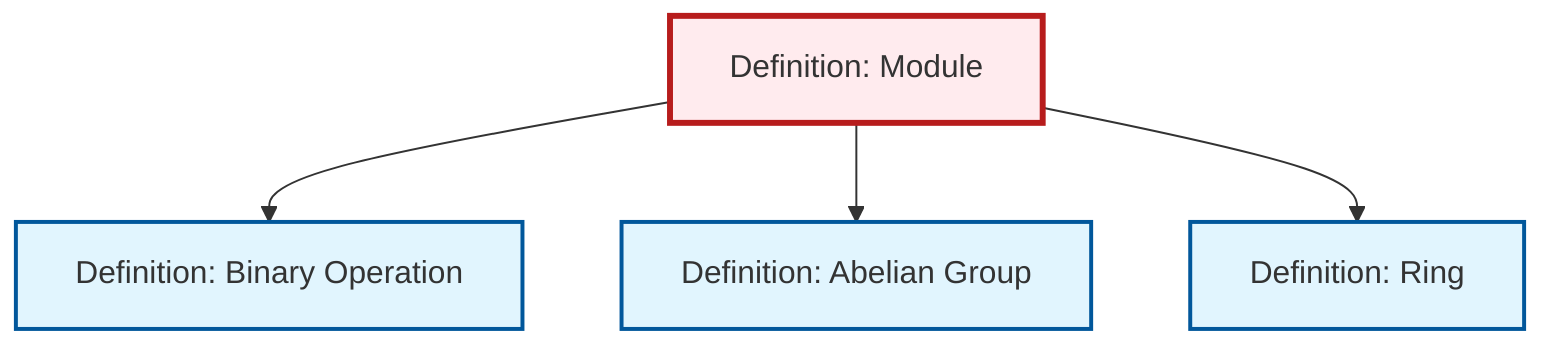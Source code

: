 graph TD
    classDef definition fill:#e1f5fe,stroke:#01579b,stroke-width:2px
    classDef theorem fill:#f3e5f5,stroke:#4a148c,stroke-width:2px
    classDef axiom fill:#fff3e0,stroke:#e65100,stroke-width:2px
    classDef example fill:#e8f5e9,stroke:#1b5e20,stroke-width:2px
    classDef current fill:#ffebee,stroke:#b71c1c,stroke-width:3px
    def-abelian-group["Definition: Abelian Group"]:::definition
    def-ring["Definition: Ring"]:::definition
    def-binary-operation["Definition: Binary Operation"]:::definition
    def-module["Definition: Module"]:::definition
    def-module --> def-binary-operation
    def-module --> def-abelian-group
    def-module --> def-ring
    class def-module current